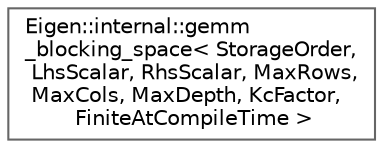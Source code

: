 digraph "类继承关系图"
{
 // LATEX_PDF_SIZE
  bgcolor="transparent";
  edge [fontname=Helvetica,fontsize=10,labelfontname=Helvetica,labelfontsize=10];
  node [fontname=Helvetica,fontsize=10,shape=box,height=0.2,width=0.4];
  rankdir="LR";
  Node0 [id="Node000000",label="Eigen::internal::gemm\l_blocking_space\< StorageOrder,\l LhsScalar, RhsScalar, MaxRows,\l MaxCols, MaxDepth, KcFactor,\l FiniteAtCompileTime \>",height=0.2,width=0.4,color="grey40", fillcolor="white", style="filled",URL="$class_eigen_1_1internal_1_1gemm__blocking__space.html",tooltip=" "];
}

